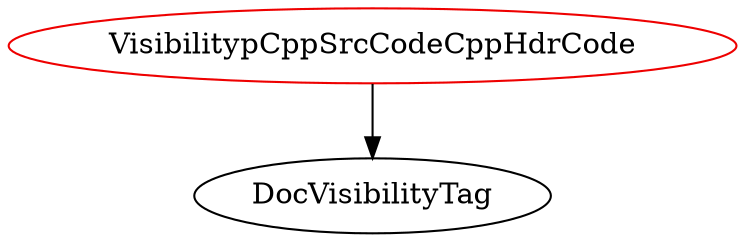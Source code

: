 digraph visibilitypcppsrccodecpphdrcode{
VisibilitypCppSrcCodeCppHdrCode	[shape=oval, color=red2, label="VisibilitypCppSrcCodeCppHdrCode"];
VisibilitypCppSrcCodeCppHdrCode -> DocVisibilityTag;
}
